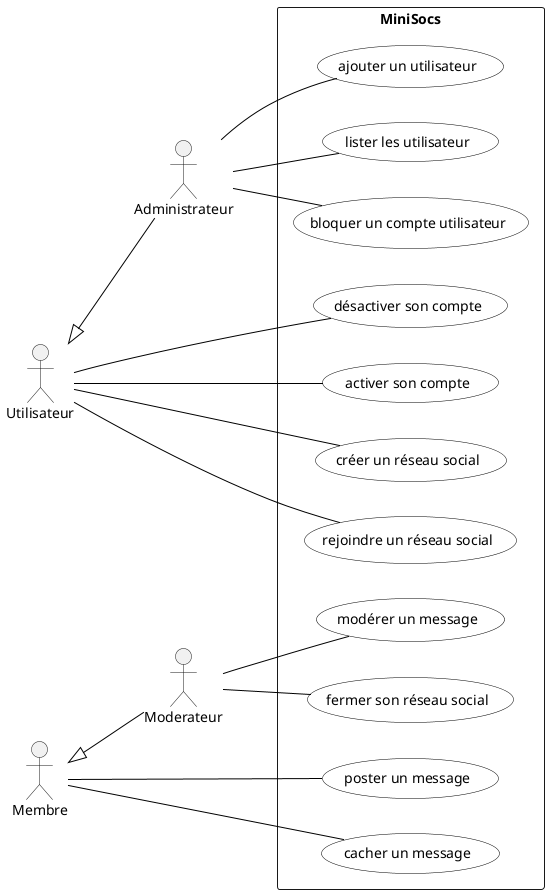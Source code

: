 @startuml

'Diagramme de cas d'utilisation (PlantUML)'

'Configuration charte graphique'
skinparam usecase {
BackgroundColor White
BorderColor Black
ArrowColor Black
ActorBackgroundColor<< Human >> Gold
}

left to right direction

'Déclaration des acteurs :'
actor Administrateur
actor Utilisateur
actor Membre
actor Moderateur
Utilisateur <|-- Administrateur
Membre      <|-- Moderateur

'Déclaration des cas d'utilisation dans le système'
rectangle "MiniSocs" {
:Administrateur: -- (ajouter un utilisateur)
:Administrateur: -- (lister les utilisateur)
:Administrateur: -- (bloquer un compte utilisateur)

:Utilisateur:    -- (désactiver son compte)
:Utilisateur:    -- (activer son compte)
:Utilisateur:    -- (créer un réseau social)
:Utilisateur:    -- (rejoindre un réseau social)


:Moderateur:     -- (modérer un message)
:Moderateur:     -- (fermer son réseau social) 

:Membre:         -- (poster un message)
:Membre:         -- (cacher un message)
}

@enduml

